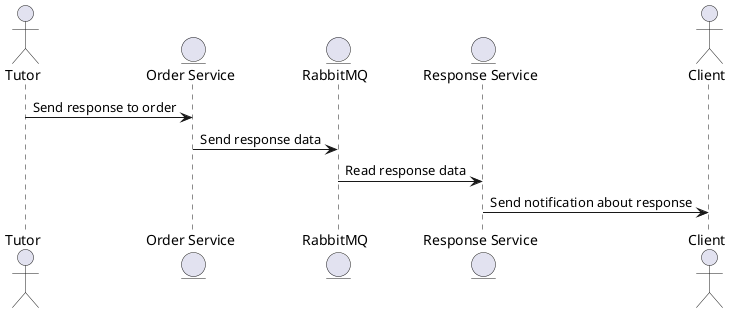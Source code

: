 @startuml
actor Tutor
entity "Order Service" as OrderService
entity "RabbitMQ" as RabbitMQ
entity "Response Service" as ResponseService
actor Client

Tutor -> OrderService: Send response to order
OrderService -> RabbitMQ: Send response data
RabbitMQ -> ResponseService: Read response data
ResponseService -> Client: Send notification about response

@enduml
